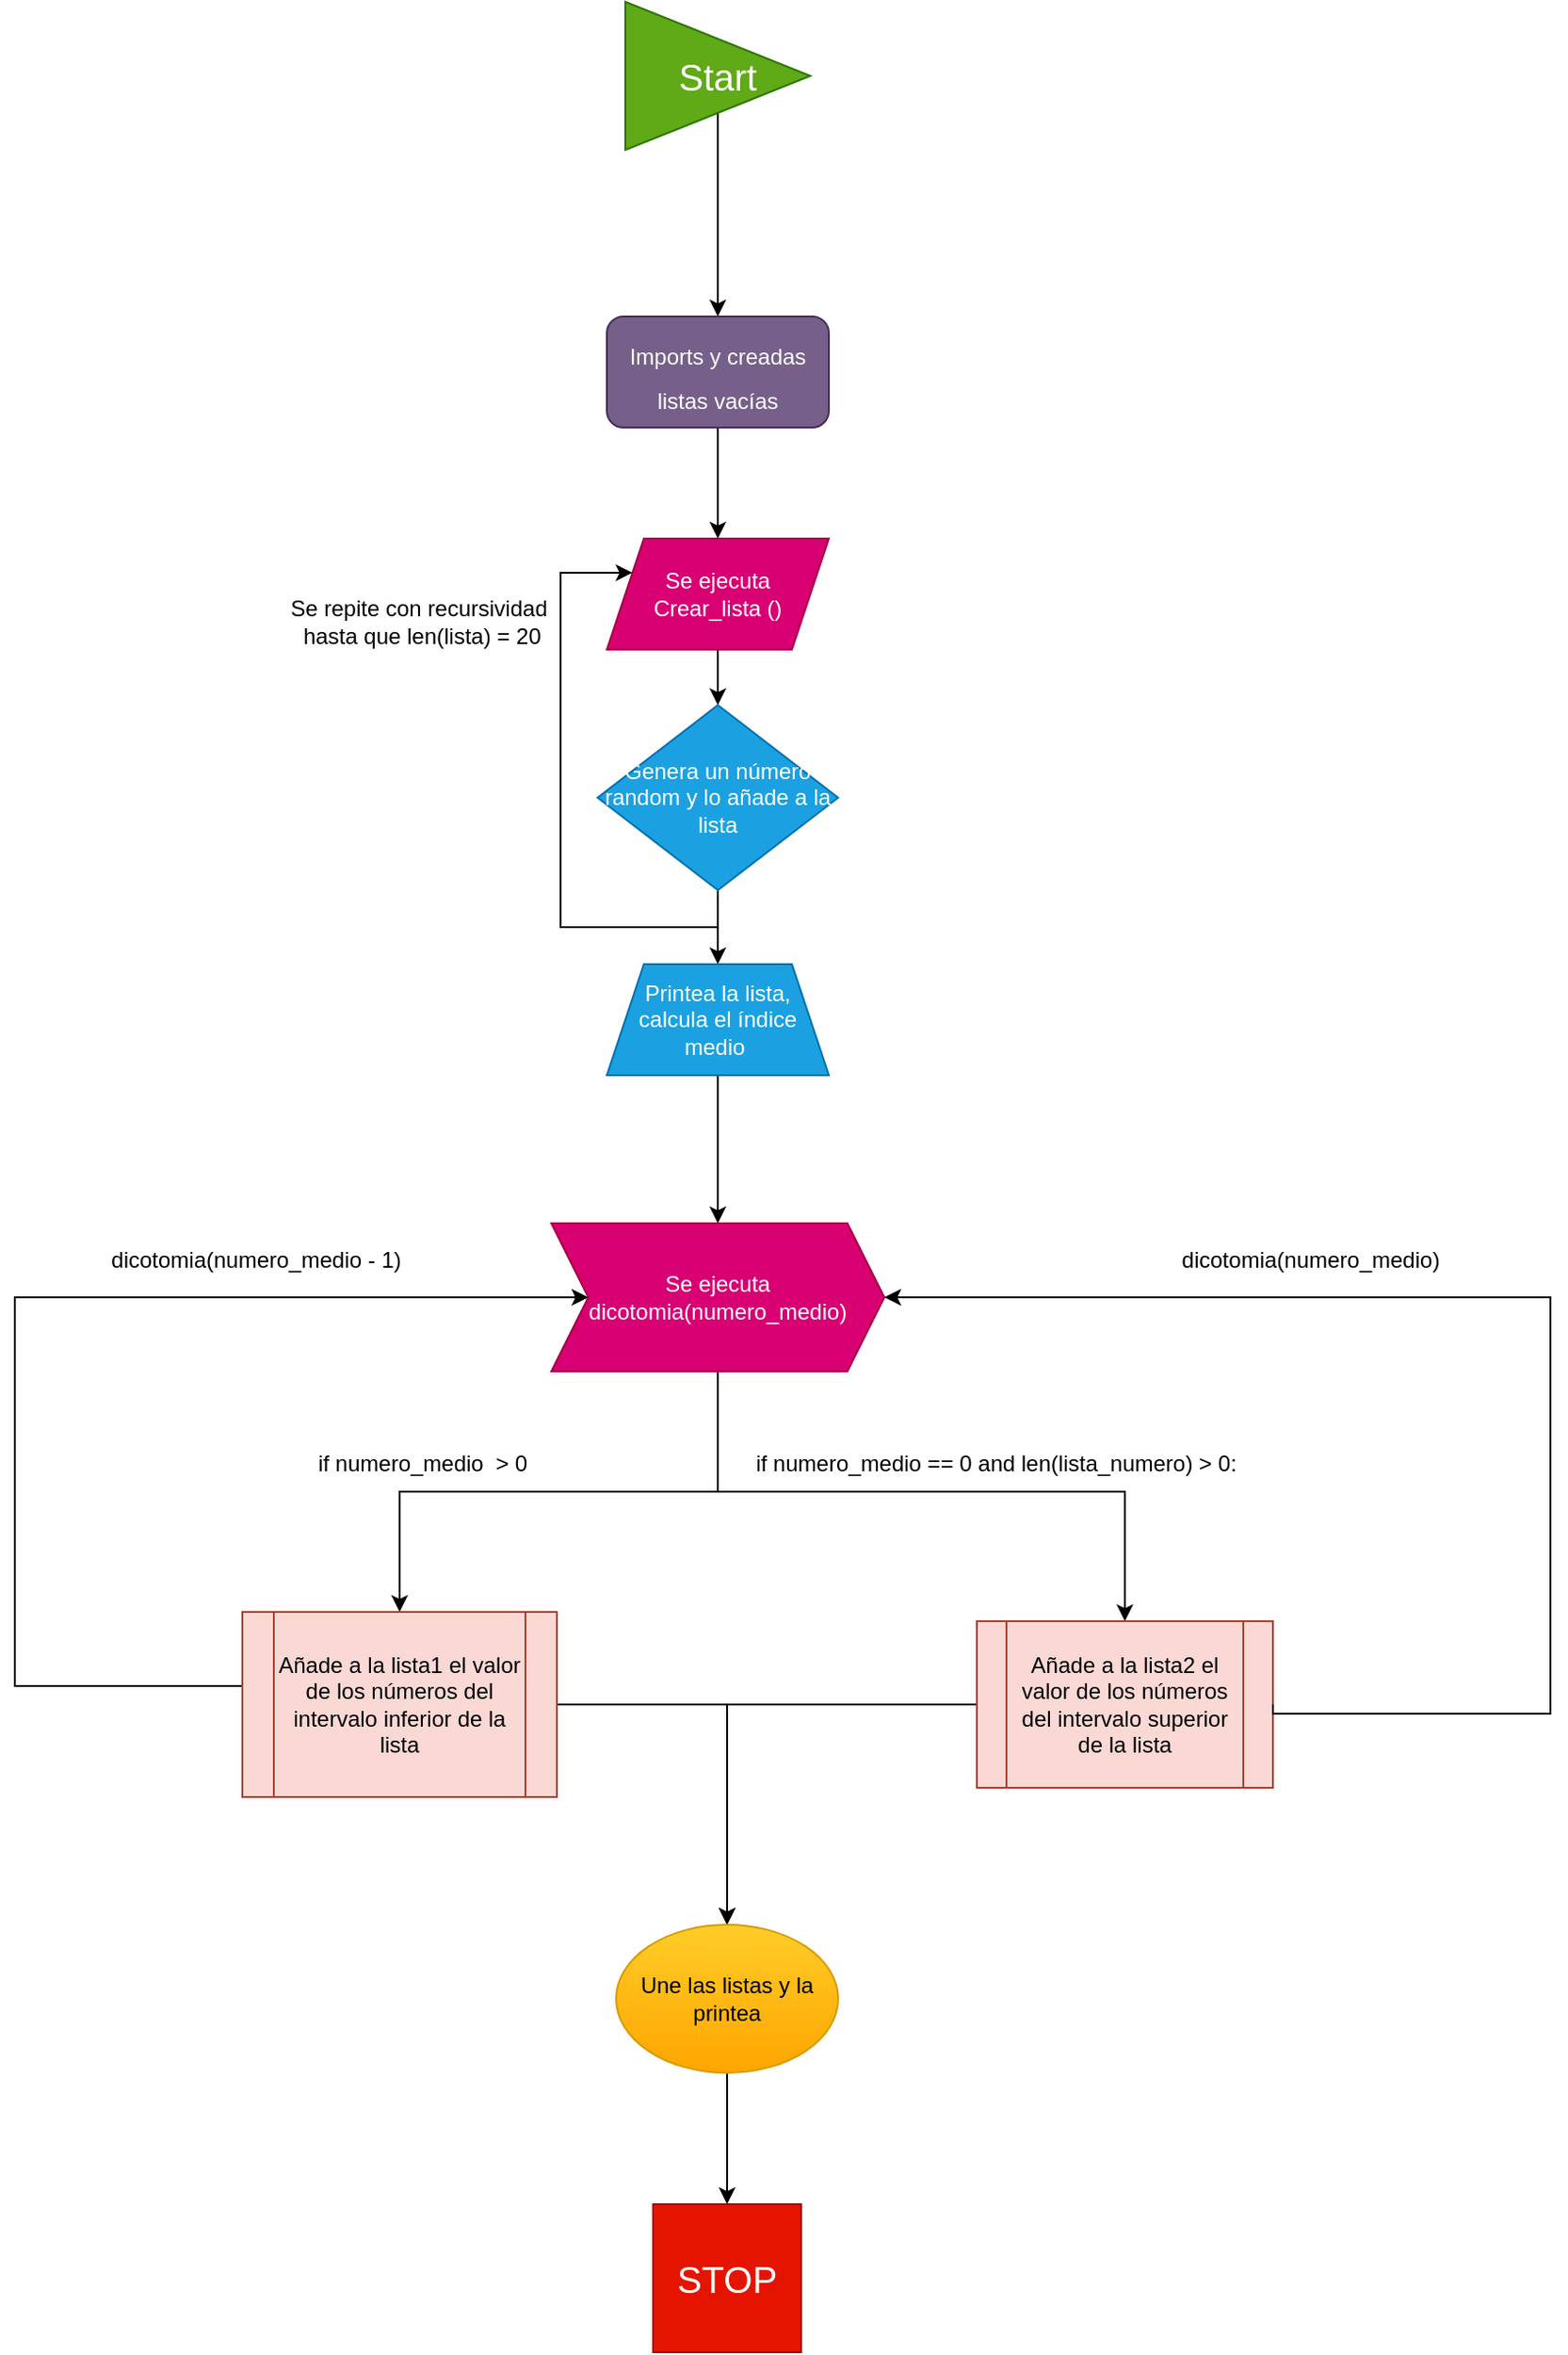 <mxfile version="16.5.6" type="device"><diagram id="9u5ElM570ZTj2JuXVzim" name="Page-1"><mxGraphModel dx="2692" dy="551" grid="1" gridSize="10" guides="1" tooltips="1" connect="1" arrows="1" fold="1" page="1" pageScale="1" pageWidth="827" pageHeight="1169" math="0" shadow="0"><root><mxCell id="0"/><mxCell id="1" parent="0"/><mxCell id="pBOrjYbPzPqBwI9W5G8d-3" style="edgeStyle=orthogonalEdgeStyle;rounded=0;orthogonalLoop=1;jettySize=auto;html=1;fontSize=20;entryX=0.5;entryY=0;entryDx=0;entryDy=0;" edge="1" parent="1" source="pBOrjYbPzPqBwI9W5G8d-1" target="pBOrjYbPzPqBwI9W5G8d-4"><mxGeometry relative="1" as="geometry"><mxPoint x="-590" y="210" as="targetPoint"/></mxGeometry></mxCell><mxCell id="pBOrjYbPzPqBwI9W5G8d-1" value="&lt;font style=&quot;font-size: 20px&quot;&gt;Start&lt;/font&gt;" style="triangle;whiteSpace=wrap;html=1;fillColor=#60a917;fontColor=#ffffff;strokeColor=#2D7600;" vertex="1" parent="1"><mxGeometry x="-640" y="50" width="100" height="80" as="geometry"/></mxCell><mxCell id="pBOrjYbPzPqBwI9W5G8d-5" style="edgeStyle=orthogonalEdgeStyle;rounded=0;orthogonalLoop=1;jettySize=auto;html=1;fontSize=12;entryX=0.5;entryY=0;entryDx=0;entryDy=0;" edge="1" parent="1" source="pBOrjYbPzPqBwI9W5G8d-4" target="pBOrjYbPzPqBwI9W5G8d-6"><mxGeometry relative="1" as="geometry"><mxPoint x="-590" y="370" as="targetPoint"/></mxGeometry></mxCell><mxCell id="pBOrjYbPzPqBwI9W5G8d-4" value="&lt;font style=&quot;font-size: 12px&quot;&gt;Imports y creadas listas vacías&lt;/font&gt;" style="rounded=1;whiteSpace=wrap;html=1;fontSize=20;fillColor=#76608a;fontColor=#ffffff;strokeColor=#432D57;" vertex="1" parent="1"><mxGeometry x="-650" y="220" width="120" height="60" as="geometry"/></mxCell><mxCell id="pBOrjYbPzPqBwI9W5G8d-7" style="edgeStyle=orthogonalEdgeStyle;rounded=0;orthogonalLoop=1;jettySize=auto;html=1;fontSize=12;entryX=0.5;entryY=0;entryDx=0;entryDy=0;" edge="1" parent="1" source="pBOrjYbPzPqBwI9W5G8d-6" target="pBOrjYbPzPqBwI9W5G8d-8"><mxGeometry relative="1" as="geometry"><mxPoint x="-590" y="470" as="targetPoint"/></mxGeometry></mxCell><mxCell id="pBOrjYbPzPqBwI9W5G8d-6" value="Se ejecuta&lt;br&gt;Crear_lista ()" style="shape=parallelogram;perimeter=parallelogramPerimeter;whiteSpace=wrap;html=1;fixedSize=1;fontSize=12;fillColor=#d80073;fontColor=#ffffff;strokeColor=#A50040;" vertex="1" parent="1"><mxGeometry x="-650" y="340" width="120" height="60" as="geometry"/></mxCell><mxCell id="pBOrjYbPzPqBwI9W5G8d-9" style="edgeStyle=orthogonalEdgeStyle;rounded=0;orthogonalLoop=1;jettySize=auto;html=1;fontSize=12;entryX=0.5;entryY=0;entryDx=0;entryDy=0;entryPerimeter=0;" edge="1" parent="1" source="pBOrjYbPzPqBwI9W5G8d-8" target="pBOrjYbPzPqBwI9W5G8d-10"><mxGeometry relative="1" as="geometry"><mxPoint x="-590" y="590" as="targetPoint"/></mxGeometry></mxCell><mxCell id="pBOrjYbPzPqBwI9W5G8d-11" style="edgeStyle=orthogonalEdgeStyle;rounded=0;orthogonalLoop=1;jettySize=auto;html=1;exitX=0.5;exitY=1;exitDx=0;exitDy=0;entryX=0;entryY=0.25;entryDx=0;entryDy=0;fontSize=12;" edge="1" parent="1" source="pBOrjYbPzPqBwI9W5G8d-8" target="pBOrjYbPzPqBwI9W5G8d-6"><mxGeometry relative="1" as="geometry"><Array as="points"><mxPoint x="-590" y="550"/><mxPoint x="-675" y="550"/><mxPoint x="-675" y="359"/></Array></mxGeometry></mxCell><mxCell id="pBOrjYbPzPqBwI9W5G8d-8" value="Genera un número random y lo añade a la lista" style="rhombus;whiteSpace=wrap;html=1;fontSize=12;fillColor=#1ba1e2;fontColor=#ffffff;strokeColor=#006EAF;" vertex="1" parent="1"><mxGeometry x="-655" y="430" width="130" height="100" as="geometry"/></mxCell><mxCell id="pBOrjYbPzPqBwI9W5G8d-13" style="edgeStyle=orthogonalEdgeStyle;rounded=0;orthogonalLoop=1;jettySize=auto;html=1;fontSize=12;" edge="1" parent="1" source="pBOrjYbPzPqBwI9W5G8d-10" target="pBOrjYbPzPqBwI9W5G8d-14"><mxGeometry relative="1" as="geometry"><mxPoint x="-590" y="700" as="targetPoint"/></mxGeometry></mxCell><mxCell id="pBOrjYbPzPqBwI9W5G8d-10" value="Printea la lista, calcula el índice medio&amp;nbsp;" style="shape=trapezoid;perimeter=trapezoidPerimeter;whiteSpace=wrap;html=1;fixedSize=1;fontSize=12;fillColor=#1ba1e2;fontColor=#ffffff;strokeColor=#006EAF;" vertex="1" parent="1"><mxGeometry x="-650" y="570" width="120" height="60" as="geometry"/></mxCell><mxCell id="pBOrjYbPzPqBwI9W5G8d-12" value="Se repite con recursividad&lt;br&gt;&amp;nbsp;hasta que len(lista) = 20" style="text;html=1;align=center;verticalAlign=middle;resizable=0;points=[];autosize=1;strokeColor=none;fillColor=none;fontSize=12;" vertex="1" parent="1"><mxGeometry x="-827" y="370" width="150" height="30" as="geometry"/></mxCell><mxCell id="pBOrjYbPzPqBwI9W5G8d-15" style="edgeStyle=orthogonalEdgeStyle;rounded=0;orthogonalLoop=1;jettySize=auto;html=1;fontSize=12;entryX=0.5;entryY=0;entryDx=0;entryDy=0;" edge="1" parent="1" source="pBOrjYbPzPqBwI9W5G8d-14" target="pBOrjYbPzPqBwI9W5G8d-18"><mxGeometry relative="1" as="geometry"><mxPoint x="-760" y="930" as="targetPoint"/><Array as="points"><mxPoint x="-590" y="855"/><mxPoint x="-762" y="855"/></Array></mxGeometry></mxCell><mxCell id="pBOrjYbPzPqBwI9W5G8d-17" style="edgeStyle=orthogonalEdgeStyle;rounded=0;orthogonalLoop=1;jettySize=auto;html=1;fontSize=12;entryX=0.5;entryY=0;entryDx=0;entryDy=0;" edge="1" parent="1" source="pBOrjYbPzPqBwI9W5G8d-14" target="pBOrjYbPzPqBwI9W5G8d-20"><mxGeometry relative="1" as="geometry"><mxPoint x="-380" y="920" as="targetPoint"/><Array as="points"><mxPoint x="-590" y="855"/><mxPoint x="-370" y="855"/></Array></mxGeometry></mxCell><mxCell id="pBOrjYbPzPqBwI9W5G8d-14" value="Se ejecuta &lt;br&gt;dicotomia(numero_medio)" style="shape=step;perimeter=stepPerimeter;whiteSpace=wrap;html=1;fixedSize=1;fontSize=12;fillColor=#d80073;fontColor=#ffffff;strokeColor=#A50040;" vertex="1" parent="1"><mxGeometry x="-680" y="710" width="180" height="80" as="geometry"/></mxCell><mxCell id="pBOrjYbPzPqBwI9W5G8d-22" style="edgeStyle=orthogonalEdgeStyle;rounded=0;orthogonalLoop=1;jettySize=auto;html=1;fontSize=12;entryX=0;entryY=0.5;entryDx=0;entryDy=0;" edge="1" parent="1" source="pBOrjYbPzPqBwI9W5G8d-18" target="pBOrjYbPzPqBwI9W5G8d-14"><mxGeometry relative="1" as="geometry"><mxPoint x="-870" y="730" as="targetPoint"/><Array as="points"><mxPoint x="-970" y="960"/><mxPoint x="-970" y="750"/></Array></mxGeometry></mxCell><mxCell id="pBOrjYbPzPqBwI9W5G8d-27" style="edgeStyle=orthogonalEdgeStyle;rounded=0;orthogonalLoop=1;jettySize=auto;html=1;fontSize=12;entryX=0.5;entryY=0;entryDx=0;entryDy=0;" edge="1" parent="1" source="pBOrjYbPzPqBwI9W5G8d-18" target="pBOrjYbPzPqBwI9W5G8d-30"><mxGeometry relative="1" as="geometry"><mxPoint x="-580" y="1090" as="targetPoint"/></mxGeometry></mxCell><mxCell id="pBOrjYbPzPqBwI9W5G8d-18" value="&lt;span&gt;Añade a la lista1 el valor de los números del intervalo inferior de la lista&lt;/span&gt;" style="shape=process;whiteSpace=wrap;html=1;backgroundOutline=1;fontSize=12;fillColor=#fad9d5;strokeColor=#ae4132;" vertex="1" parent="1"><mxGeometry x="-847" y="920" width="170" height="100" as="geometry"/></mxCell><mxCell id="pBOrjYbPzPqBwI9W5G8d-28" style="edgeStyle=orthogonalEdgeStyle;rounded=0;orthogonalLoop=1;jettySize=auto;html=1;fontSize=12;entryX=0.5;entryY=0;entryDx=0;entryDy=0;" edge="1" parent="1" source="pBOrjYbPzPqBwI9W5G8d-20" target="pBOrjYbPzPqBwI9W5G8d-30"><mxGeometry relative="1" as="geometry"><mxPoint x="-580" y="1090" as="targetPoint"/></mxGeometry></mxCell><mxCell id="pBOrjYbPzPqBwI9W5G8d-20" value="Añade a la lista2 el valor de los números del intervalo superior de la lista" style="shape=process;whiteSpace=wrap;html=1;backgroundOutline=1;fontSize=12;fillColor=#fad9d5;strokeColor=#ae4132;" vertex="1" parent="1"><mxGeometry x="-450" y="925" width="160" height="90" as="geometry"/></mxCell><mxCell id="pBOrjYbPzPqBwI9W5G8d-21" value="if numero_medio&amp;nbsp; &amp;gt; 0" style="text;html=1;align=center;verticalAlign=middle;resizable=0;points=[];autosize=1;strokeColor=none;fillColor=none;fontSize=12;" vertex="1" parent="1"><mxGeometry x="-815" y="830" width="130" height="20" as="geometry"/></mxCell><mxCell id="pBOrjYbPzPqBwI9W5G8d-23" value="dicotomia(numero_medio - 1)" style="text;html=1;align=center;verticalAlign=middle;resizable=0;points=[];autosize=1;strokeColor=none;fillColor=none;fontSize=12;" vertex="1" parent="1"><mxGeometry x="-925" y="720" width="170" height="20" as="geometry"/></mxCell><mxCell id="pBOrjYbPzPqBwI9W5G8d-24" value="if numero_medio == 0 and len(lista_numero) &amp;gt; 0:" style="text;html=1;align=center;verticalAlign=middle;resizable=0;points=[];autosize=1;strokeColor=none;fillColor=none;fontSize=12;" vertex="1" parent="1"><mxGeometry x="-580" y="830" width="280" height="20" as="geometry"/></mxCell><mxCell id="pBOrjYbPzPqBwI9W5G8d-25" style="edgeStyle=orthogonalEdgeStyle;rounded=0;orthogonalLoop=1;jettySize=auto;html=1;fontSize=12;entryX=1;entryY=0.5;entryDx=0;entryDy=0;exitX=1;exitY=0.5;exitDx=0;exitDy=0;" edge="1" parent="1" source="pBOrjYbPzPqBwI9W5G8d-20" target="pBOrjYbPzPqBwI9W5G8d-14"><mxGeometry relative="1" as="geometry"><mxPoint x="-20" y="700" as="targetPoint"/><mxPoint x="-207" y="910" as="sourcePoint"/><Array as="points"><mxPoint x="-140" y="975"/><mxPoint x="-140" y="750"/></Array></mxGeometry></mxCell><mxCell id="pBOrjYbPzPqBwI9W5G8d-26" value="dicotomia(numero_medio)" style="text;html=1;align=center;verticalAlign=middle;resizable=0;points=[];autosize=1;strokeColor=none;fillColor=none;fontSize=12;" vertex="1" parent="1"><mxGeometry x="-345" y="720" width="150" height="20" as="geometry"/></mxCell><mxCell id="pBOrjYbPzPqBwI9W5G8d-31" style="edgeStyle=orthogonalEdgeStyle;rounded=0;orthogonalLoop=1;jettySize=auto;html=1;fontSize=12;entryX=0.5;entryY=0;entryDx=0;entryDy=0;" edge="1" parent="1" source="pBOrjYbPzPqBwI9W5G8d-30" target="pBOrjYbPzPqBwI9W5G8d-32"><mxGeometry relative="1" as="geometry"><mxPoint x="-585" y="1230" as="targetPoint"/></mxGeometry></mxCell><mxCell id="pBOrjYbPzPqBwI9W5G8d-30" value="Une las listas y la printea" style="ellipse;whiteSpace=wrap;html=1;fontSize=12;fillColor=#ffcd28;gradientColor=#ffa500;strokeColor=#d79b00;" vertex="1" parent="1"><mxGeometry x="-645" y="1089" width="120" height="80" as="geometry"/></mxCell><mxCell id="pBOrjYbPzPqBwI9W5G8d-32" value="&lt;font style=&quot;font-size: 20px&quot;&gt;STOP&lt;/font&gt;" style="whiteSpace=wrap;html=1;aspect=fixed;fontSize=12;fillColor=#e51400;fontColor=#ffffff;strokeColor=#B20000;" vertex="1" parent="1"><mxGeometry x="-625" y="1240" width="80" height="80" as="geometry"/></mxCell></root></mxGraphModel></diagram></mxfile>